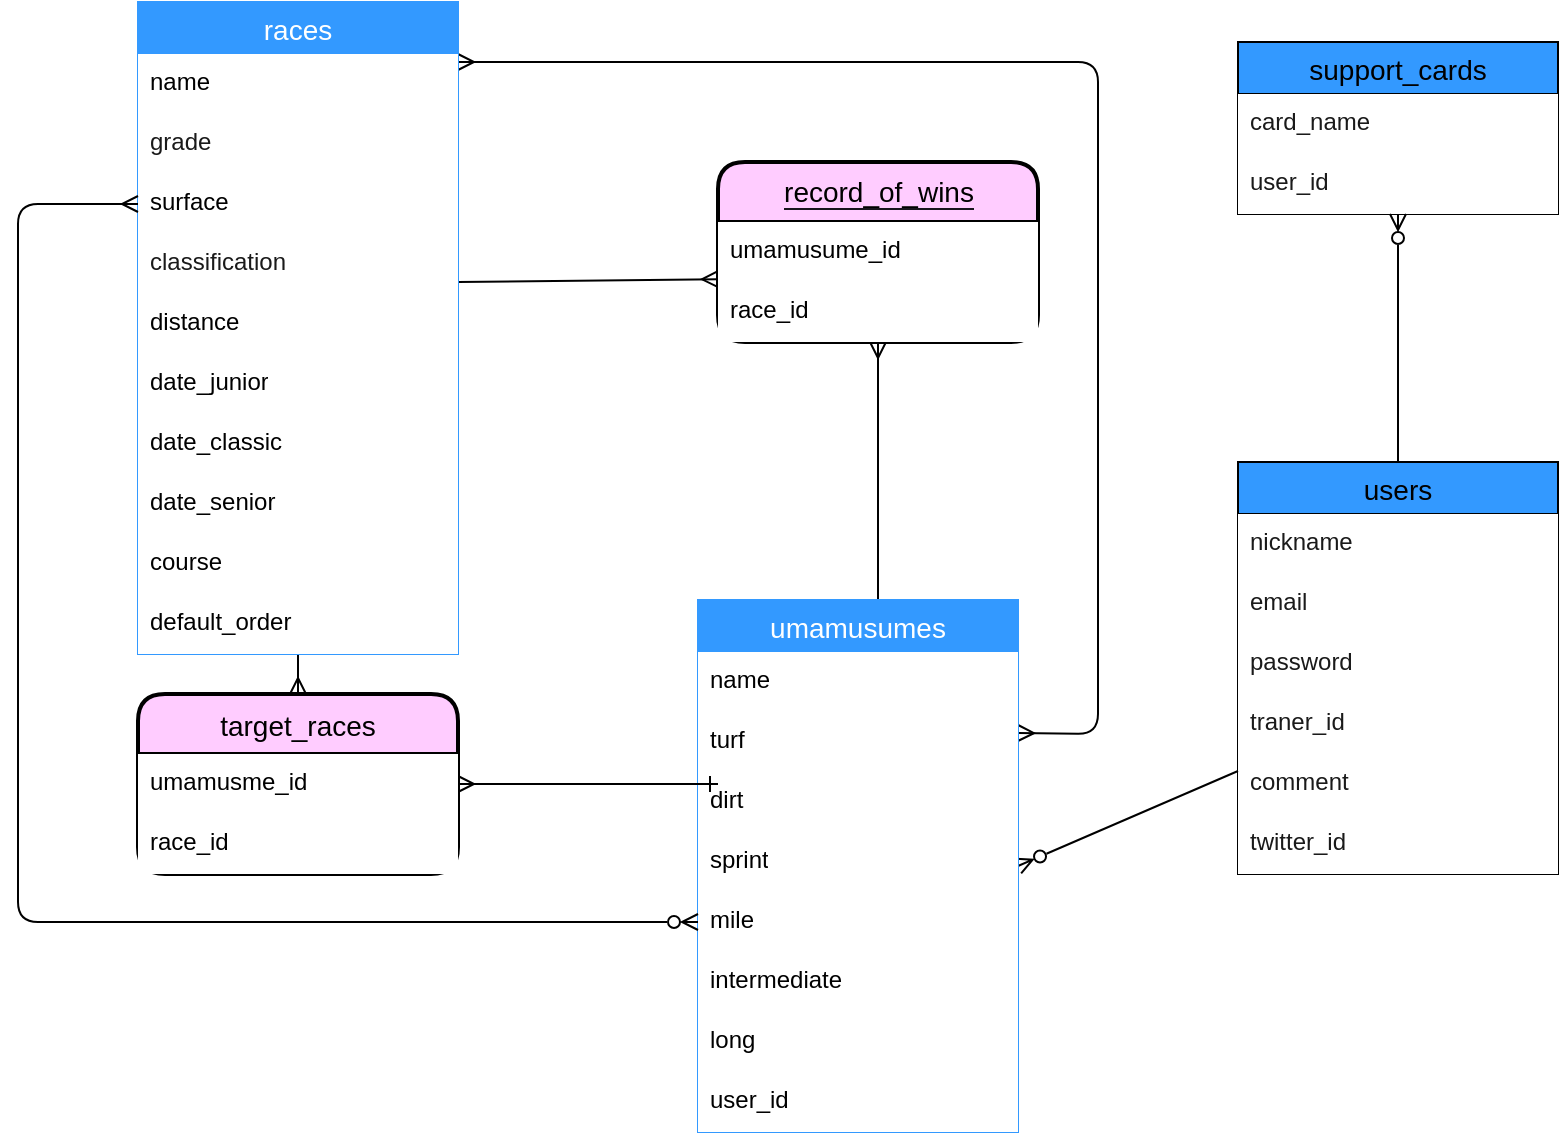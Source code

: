 <mxfile>
    <diagram id="v6UMTtF0DdxIM7lpbUff" name="ページ1">
        <mxGraphModel dx="822" dy="547" grid="1" gridSize="10" guides="1" tooltips="1" connect="1" arrows="0" fold="1" page="1" pageScale="1" pageWidth="827" pageHeight="1169" math="0" shadow="0">
            <root>
                <mxCell id="0"/>
                <mxCell id="1" parent="0"/>
                <mxCell id="2" value="users" style="swimlane;fontStyle=0;childLayout=stackLayout;horizontal=1;startSize=26;horizontalStack=0;resizeParent=1;resizeParentMax=0;resizeLast=0;collapsible=1;marginBottom=0;align=center;fontSize=14;fillColor=#3399FF;" parent="1" vertex="1">
                    <mxGeometry x="630" y="250" width="160" height="206" as="geometry"/>
                </mxCell>
                <mxCell id="28" value="nickname" style="text;strokeColor=none;fillColor=#FFFFFF;spacingLeft=4;spacingRight=4;overflow=hidden;rotatable=0;points=[[0,0.5],[1,0.5]];portConstraint=eastwest;fontSize=12;fontColor=#1A1A1A;labelBackgroundColor=none;labelBorderColor=none;" parent="2" vertex="1">
                    <mxGeometry y="26" width="160" height="30" as="geometry"/>
                </mxCell>
                <mxCell id="4" value="email" style="text;strokeColor=none;fillColor=#FFFFFF;spacingLeft=4;spacingRight=4;overflow=hidden;rotatable=0;points=[[0,0.5],[1,0.5]];portConstraint=eastwest;fontSize=12;fontColor=#1A1A1A;" parent="2" vertex="1">
                    <mxGeometry y="56" width="160" height="30" as="geometry"/>
                </mxCell>
                <mxCell id="5" value="password" style="text;strokeColor=none;fillColor=#FFFFFF;spacingLeft=4;spacingRight=4;overflow=hidden;rotatable=0;points=[[0,0.5],[1,0.5]];portConstraint=eastwest;fontSize=12;fontColor=#1A1A1A;" parent="2" vertex="1">
                    <mxGeometry y="86" width="160" height="30" as="geometry"/>
                </mxCell>
                <mxCell id="6" value="traner_id" style="text;strokeColor=none;fillColor=#FFFFFF;spacingLeft=4;spacingRight=4;overflow=hidden;rotatable=0;points=[[0,0.5],[1,0.5]];portConstraint=eastwest;fontSize=12;fontColor=#1A1A1A;" parent="2" vertex="1">
                    <mxGeometry y="116" width="160" height="30" as="geometry"/>
                </mxCell>
                <mxCell id="7" value="comment" style="text;strokeColor=none;fillColor=#FFFFFF;spacingLeft=4;spacingRight=4;overflow=hidden;rotatable=0;points=[[0,0.5],[1,0.5]];portConstraint=eastwest;fontSize=12;fontColor=#1A1A1A;" parent="2" vertex="1">
                    <mxGeometry y="146" width="160" height="30" as="geometry"/>
                </mxCell>
                <mxCell id="8" value="twitter_id" style="text;strokeColor=none;fillColor=#FFFFFF;spacingLeft=4;spacingRight=4;overflow=hidden;rotatable=0;points=[[0,0.5],[1,0.5]];portConstraint=eastwest;fontSize=12;fontColor=#1A1A1A;" parent="2" vertex="1">
                    <mxGeometry y="176" width="160" height="30" as="geometry"/>
                </mxCell>
                <mxCell id="14" value="support_cards" style="swimlane;fontStyle=0;childLayout=stackLayout;horizontal=1;startSize=26;horizontalStack=0;resizeParent=1;resizeParentMax=0;resizeLast=0;collapsible=1;marginBottom=0;align=center;fontSize=14;fillColor=#3399FF;" parent="1" vertex="1">
                    <mxGeometry x="630" y="40" width="160" height="86" as="geometry"/>
                </mxCell>
                <mxCell id="15" value="card_name" style="text;strokeColor=none;fillColor=#FFFFFF;spacingLeft=4;spacingRight=4;overflow=hidden;rotatable=0;points=[[0,0.5],[1,0.5]];portConstraint=eastwest;fontSize=12;fontColor=#1A1A1A;" parent="14" vertex="1">
                    <mxGeometry y="26" width="160" height="30" as="geometry"/>
                </mxCell>
                <mxCell id="16" value="user_id" style="text;strokeColor=none;fillColor=#FFFFFF;spacingLeft=4;spacingRight=4;overflow=hidden;rotatable=0;points=[[0,0.5],[1,0.5]];portConstraint=eastwest;fontSize=12;fontColor=#1A1A1A;" parent="14" vertex="1">
                    <mxGeometry y="56" width="160" height="30" as="geometry"/>
                </mxCell>
                <mxCell id="32" style="edgeStyle=none;html=1;exitX=0;exitY=0.75;exitDx=0;exitDy=0;entryX=1;entryY=0.5;entryDx=0;entryDy=0;endArrow=ERzeroToMany;endFill=0;" parent="1" source="2" target="37" edge="1">
                    <mxGeometry relative="1" as="geometry">
                        <mxPoint x="200" y="241" as="sourcePoint"/>
                        <mxPoint x="550" y="511" as="targetPoint"/>
                    </mxGeometry>
                </mxCell>
                <mxCell id="33" style="edgeStyle=none;html=1;endArrow=ERmany;endFill=0;entryX=0.5;entryY=1;entryDx=0;entryDy=0;" parent="1" edge="1">
                    <mxGeometry relative="1" as="geometry">
                        <mxPoint x="450" y="190" as="targetPoint"/>
                        <mxPoint x="450" y="320" as="sourcePoint"/>
                    </mxGeometry>
                </mxCell>
                <mxCell id="34" style="edgeStyle=none;html=1;entryX=0.5;entryY=1;entryDx=0;entryDy=0;endArrow=ERzeroToMany;endFill=0;" parent="1" source="2" target="14" edge="1">
                    <mxGeometry relative="1" as="geometry">
                        <mxPoint x="360" y="241" as="sourcePoint"/>
                    </mxGeometry>
                </mxCell>
                <mxCell id="130" style="edgeStyle=none;html=1;exitX=1;exitY=0.25;exitDx=0;exitDy=0;fontColor=#000000;startArrow=ERmany;startFill=0;endArrow=ERmany;endFill=0;" parent="1" source="37" edge="1">
                    <mxGeometry relative="1" as="geometry">
                        <mxPoint x="240" y="50" as="targetPoint"/>
                        <Array as="points">
                            <mxPoint x="560" y="386"/>
                            <mxPoint x="560" y="300"/>
                            <mxPoint x="560" y="220"/>
                            <mxPoint x="560" y="50"/>
                        </Array>
                    </mxGeometry>
                </mxCell>
                <mxCell id="37" value="umamusumes" style="swimlane;fontStyle=0;childLayout=stackLayout;horizontal=1;startSize=26;horizontalStack=0;resizeParent=1;resizeParentMax=0;resizeLast=0;collapsible=1;marginBottom=0;align=center;fontSize=14;strokeColor=#3399FF;fontColor=#FFFFFF;fillColor=#3399FF;" parent="1" vertex="1">
                    <mxGeometry x="360" y="319" width="160" height="266" as="geometry"/>
                </mxCell>
                <mxCell id="38" value="name" style="text;strokeColor=none;fillColor=#FFFFFF;spacingLeft=4;spacingRight=4;overflow=hidden;rotatable=0;points=[[0,0.5],[1,0.5]];portConstraint=eastwest;fontSize=12;fontColor=#000000;" parent="37" vertex="1">
                    <mxGeometry y="26" width="160" height="30" as="geometry"/>
                </mxCell>
                <mxCell id="39" value="turf" style="text;strokeColor=none;fillColor=#FFFFFF;spacingLeft=4;spacingRight=4;overflow=hidden;rotatable=0;points=[[0,0.5],[1,0.5]];portConstraint=eastwest;fontSize=12;fontColor=#000000;" parent="37" vertex="1">
                    <mxGeometry y="56" width="160" height="30" as="geometry"/>
                </mxCell>
                <mxCell id="40" value="dirt" style="text;strokeColor=none;fillColor=#FFFFFF;spacingLeft=4;spacingRight=4;overflow=hidden;rotatable=0;points=[[0,0.5],[1,0.5]];portConstraint=eastwest;fontSize=12;fontColor=#000000;" parent="37" vertex="1">
                    <mxGeometry y="86" width="160" height="30" as="geometry"/>
                </mxCell>
                <mxCell id="41" value="sprint" style="text;strokeColor=none;fillColor=#FFFFFF;spacingLeft=4;spacingRight=4;overflow=hidden;rotatable=0;points=[[0,0.5],[1,0.5]];portConstraint=eastwest;fontSize=12;fontColor=#000000;labelBackgroundColor=none;whiteSpace=wrap;" parent="37" vertex="1">
                    <mxGeometry y="116" width="160" height="30" as="geometry"/>
                </mxCell>
                <mxCell id="43" value="mile" style="text;strokeColor=none;fillColor=#FFFFFF;spacingLeft=4;spacingRight=4;overflow=hidden;rotatable=0;points=[[0,0.5],[1,0.5]];portConstraint=eastwest;fontSize=12;labelBackgroundColor=none;fontColor=#000000;" parent="37" vertex="1">
                    <mxGeometry y="146" width="160" height="30" as="geometry"/>
                </mxCell>
                <mxCell id="44" value="intermediate" style="text;strokeColor=none;fillColor=#FFFFFF;spacingLeft=4;spacingRight=4;overflow=hidden;rotatable=0;points=[[0,0.5],[1,0.5]];portConstraint=eastwest;fontSize=12;labelBackgroundColor=none;fontColor=#000000;" parent="37" vertex="1">
                    <mxGeometry y="176" width="160" height="30" as="geometry"/>
                </mxCell>
                <mxCell id="45" value="long" style="text;strokeColor=none;fillColor=#FFFFFF;spacingLeft=4;spacingRight=4;overflow=hidden;rotatable=0;points=[[0,0.5],[1,0.5]];portConstraint=eastwest;fontSize=12;labelBackgroundColor=none;fontColor=#000000;" parent="37" vertex="1">
                    <mxGeometry y="206" width="160" height="30" as="geometry"/>
                </mxCell>
                <mxCell id="131" value="user_id" style="text;strokeColor=none;fillColor=#FFFFFF;spacingLeft=4;spacingRight=4;overflow=hidden;rotatable=0;points=[[0,0.5],[1,0.5]];portConstraint=eastwest;fontSize=12;labelBackgroundColor=#FFFFFF;fontColor=#000000;html=1;" parent="37" vertex="1">
                    <mxGeometry y="236" width="160" height="30" as="geometry"/>
                </mxCell>
                <mxCell id="60" style="html=1;endArrow=ERmany;endFill=0;entryX=0;entryY=0.953;entryDx=0;entryDy=0;entryPerimeter=0;" parent="1" target="124" edge="1">
                    <mxGeometry relative="1" as="geometry">
                        <mxPoint x="240" y="160" as="sourcePoint"/>
                        <mxPoint x="360" y="160" as="targetPoint"/>
                    </mxGeometry>
                </mxCell>
                <mxCell id="89" style="edgeStyle=none;html=1;exitX=0.5;exitY=1;exitDx=0;exitDy=0;fontColor=#000000;startArrow=none;startFill=0;endArrow=ERmany;endFill=0;entryX=0.5;entryY=0;entryDx=0;entryDy=0;" parent="1" source="52" target="96" edge="1">
                    <mxGeometry relative="1" as="geometry">
                        <mxPoint x="120" y="380" as="targetPoint"/>
                    </mxGeometry>
                </mxCell>
                <mxCell id="52" value="races" style="swimlane;fontStyle=0;childLayout=stackLayout;horizontal=1;startSize=26;horizontalStack=0;resizeParent=1;resizeParentMax=0;resizeLast=0;collapsible=1;marginBottom=0;align=center;fontSize=14;labelBackgroundColor=none;strokeColor=#3399FF;fontColor=#FFFFFF;fillColor=#3399FF;" parent="1" vertex="1">
                    <mxGeometry x="80" y="20" width="160" height="326" as="geometry"/>
                </mxCell>
                <mxCell id="64" value="name" style="text;strokeColor=none;fillColor=#FFFFFF;spacingLeft=4;spacingRight=4;overflow=hidden;rotatable=0;points=[[0,0.5],[1,0.5]];portConstraint=eastwest;fontSize=12;fontColor=#000000;" parent="52" vertex="1">
                    <mxGeometry y="26" width="160" height="30" as="geometry"/>
                </mxCell>
                <mxCell id="65" value="grade" style="text;strokeColor=none;fillColor=#FFFFFF;spacingLeft=4;spacingRight=4;overflow=hidden;rotatable=0;points=[[0,0.5],[1,0.5]];portConstraint=eastwest;fontSize=12;fontColor=#1A1A1A;" parent="52" vertex="1">
                    <mxGeometry y="56" width="160" height="30" as="geometry"/>
                </mxCell>
                <mxCell id="112" value="surface" style="text;strokeColor=none;fillColor=#FFFFFF;spacingLeft=4;spacingRight=4;overflow=hidden;rotatable=0;points=[[0,0.5],[1,0.5]];portConstraint=eastwest;fontSize=12;labelBackgroundColor=#FFFFFF;fontColor=#000000;html=1;" parent="52" vertex="1">
                    <mxGeometry y="86" width="160" height="30" as="geometry"/>
                </mxCell>
                <mxCell id="75" value="classification" style="text;strokeColor=none;fillColor=#FFFFFF;spacingLeft=4;spacingRight=4;overflow=hidden;rotatable=0;points=[[0,0.5],[1,0.5]];portConstraint=eastwest;fontSize=12;fontColor=#1A1A1A;" parent="52" vertex="1">
                    <mxGeometry y="116" width="160" height="30" as="geometry"/>
                </mxCell>
                <mxCell id="108" value="distance" style="text;strokeColor=none;fillColor=#FFFFFF;spacingLeft=4;spacingRight=4;overflow=hidden;rotatable=0;points=[[0,0.5],[1,0.5]];portConstraint=eastwest;fontSize=12;labelBackgroundColor=#FFFFFF;fontColor=#000000;html=1;" parent="52" vertex="1">
                    <mxGeometry y="146" width="160" height="30" as="geometry"/>
                </mxCell>
                <mxCell id="109" value="date_junior" style="text;strokeColor=none;fillColor=#FFFFFF;spacingLeft=4;spacingRight=4;overflow=hidden;rotatable=0;points=[[0,0.5],[1,0.5]];portConstraint=eastwest;fontSize=12;labelBackgroundColor=#FFFFFF;fontColor=#000000;html=1;" parent="52" vertex="1">
                    <mxGeometry y="176" width="160" height="30" as="geometry"/>
                </mxCell>
                <mxCell id="110" value="date_classic" style="text;strokeColor=none;fillColor=#FFFFFF;spacingLeft=4;spacingRight=4;overflow=hidden;rotatable=0;points=[[0,0.5],[1,0.5]];portConstraint=eastwest;fontSize=12;labelBackgroundColor=#FFFFFF;fontColor=#000000;html=1;" parent="52" vertex="1">
                    <mxGeometry y="206" width="160" height="30" as="geometry"/>
                </mxCell>
                <mxCell id="132" value="date_senior" style="text;strokeColor=none;fillColor=#FFFFFF;spacingLeft=4;spacingRight=4;overflow=hidden;rotatable=0;points=[[0,0.5],[1,0.5]];portConstraint=eastwest;fontSize=12;fontColor=#000000;" parent="52" vertex="1">
                    <mxGeometry y="236" width="160" height="30" as="geometry"/>
                </mxCell>
                <mxCell id="111" value="course" style="text;strokeColor=none;fillColor=#FFFFFF;spacingLeft=4;spacingRight=4;overflow=hidden;rotatable=0;points=[[0,0.5],[1,0.5]];portConstraint=eastwest;fontSize=12;labelBackgroundColor=#FFFFFF;fontColor=#000000;html=1;" parent="52" vertex="1">
                    <mxGeometry y="266" width="160" height="30" as="geometry"/>
                </mxCell>
                <mxCell id="135" value="default_order" style="text;strokeColor=none;fillColor=#FFFFFF;spacingLeft=4;spacingRight=4;overflow=hidden;rotatable=0;points=[[0,0.5],[1,0.5]];portConstraint=eastwest;fontSize=12;fontColor=#000000;" vertex="1" parent="52">
                    <mxGeometry y="296" width="160" height="30" as="geometry"/>
                </mxCell>
                <mxCell id="63" style="edgeStyle=none;html=1;exitX=0;exitY=0.5;exitDx=0;exitDy=0;entryX=0;entryY=0.5;entryDx=0;entryDy=0;endArrow=ERzeroToMany;endFill=0;startArrow=ERmany;startFill=0;" parent="1" source="112" target="43" edge="1">
                    <mxGeometry relative="1" as="geometry">
                        <mxPoint x="70" y="105" as="sourcePoint"/>
                        <Array as="points">
                            <mxPoint x="20" y="121"/>
                            <mxPoint x="20" y="170"/>
                            <mxPoint x="20" y="480"/>
                        </Array>
                    </mxGeometry>
                </mxCell>
                <mxCell id="90" style="edgeStyle=none;html=1;entryX=1;entryY=0.5;entryDx=0;entryDy=0;fontColor=#000000;startArrow=ERone;startFill=0;endArrow=ERmany;endFill=0;" parent="1" target="99" edge="1">
                    <mxGeometry relative="1" as="geometry">
                        <mxPoint x="370" y="411" as="sourcePoint"/>
                        <mxPoint x="200" y="455" as="targetPoint"/>
                    </mxGeometry>
                </mxCell>
                <mxCell id="96" value="target_races" style="swimlane;childLayout=stackLayout;horizontal=1;startSize=30;horizontalStack=0;rounded=1;fontSize=14;fontStyle=0;strokeWidth=2;resizeParent=0;resizeLast=1;shadow=0;dashed=0;align=center;fontColor=#000000;fillColor=#FFCCFF;" parent="1" vertex="1">
                    <mxGeometry x="80" y="366" width="160" height="90" as="geometry"/>
                </mxCell>
                <mxCell id="99" value="umamusme_id" style="text;strokeColor=none;fillColor=#FFFFFF;spacingLeft=4;spacingRight=4;overflow=hidden;rotatable=0;points=[[0,0.5],[1,0.5]];portConstraint=eastwest;fontSize=12;fontColor=#000000;gradientColor=none;" parent="96" vertex="1">
                    <mxGeometry y="30" width="160" height="30" as="geometry"/>
                </mxCell>
                <mxCell id="98" value="race_id" style="text;strokeColor=none;fillColor=#FFFFFF;spacingLeft=4;spacingRight=4;overflow=hidden;rotatable=0;points=[[0,0.5],[1,0.5]];portConstraint=eastwest;fontSize=12;fontColor=#000000;" parent="96" vertex="1">
                    <mxGeometry y="60" width="160" height="30" as="geometry"/>
                </mxCell>
                <mxCell id="121" value="&lt;span style=&quot;background-color: rgb(255, 204, 255);&quot;&gt;record_of_wins&lt;/span&gt;" style="swimlane;childLayout=stackLayout;horizontal=1;startSize=30;horizontalStack=0;rounded=1;fontSize=14;fontStyle=0;strokeWidth=2;resizeParent=0;resizeLast=1;shadow=0;dashed=0;align=center;labelBackgroundColor=#18141D;fontColor=#000000;fillColor=#FFCCFF;gradientColor=none;html=1;" parent="1" vertex="1">
                    <mxGeometry x="370" y="100" width="160" height="90" as="geometry"/>
                </mxCell>
                <mxCell id="124" value="umamusume_id" style="text;strokeColor=none;fillColor=#FFFFFF;spacingLeft=4;spacingRight=4;overflow=hidden;rotatable=0;points=[[0,0.5],[1,0.5]];portConstraint=eastwest;fontSize=12;labelBackgroundColor=#FFFFFF;fontColor=#000000;html=1;" parent="121" vertex="1">
                    <mxGeometry y="30" width="160" height="30" as="geometry"/>
                </mxCell>
                <mxCell id="126" value="race_id" style="text;strokeColor=none;fillColor=#FFFFFF;spacingLeft=4;spacingRight=4;overflow=hidden;rotatable=0;points=[[0,0.5],[1,0.5]];portConstraint=eastwest;fontSize=12;labelBackgroundColor=#FFFFFF;fontColor=#000000;html=1;" parent="121" vertex="1">
                    <mxGeometry y="60" width="160" height="30" as="geometry"/>
                </mxCell>
            </root>
        </mxGraphModel>
    </diagram>
</mxfile>